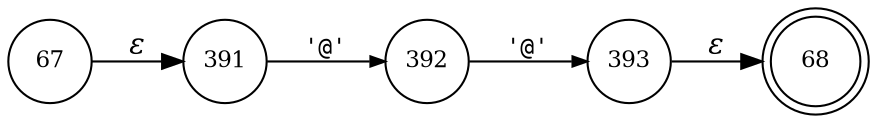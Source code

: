 digraph ATN {
rankdir=LR;
s68[fontsize=11, label="68", shape=doublecircle, fixedsize=true, width=.6];
s67[fontsize=11,label="67", shape=circle, fixedsize=true, width=.55, peripheries=1];
s391[fontsize=11,label="391", shape=circle, fixedsize=true, width=.55, peripheries=1];
s392[fontsize=11,label="392", shape=circle, fixedsize=true, width=.55, peripheries=1];
s393[fontsize=11,label="393", shape=circle, fixedsize=true, width=.55, peripheries=1];
s67 -> s391 [fontname="Times-Italic", label="&epsilon;"];
s391 -> s392 [fontsize=11, fontname="Courier", arrowsize=.7, label = "'@'", arrowhead = normal];
s392 -> s393 [fontsize=11, fontname="Courier", arrowsize=.7, label = "'@'", arrowhead = normal];
s393 -> s68 [fontname="Times-Italic", label="&epsilon;"];
}